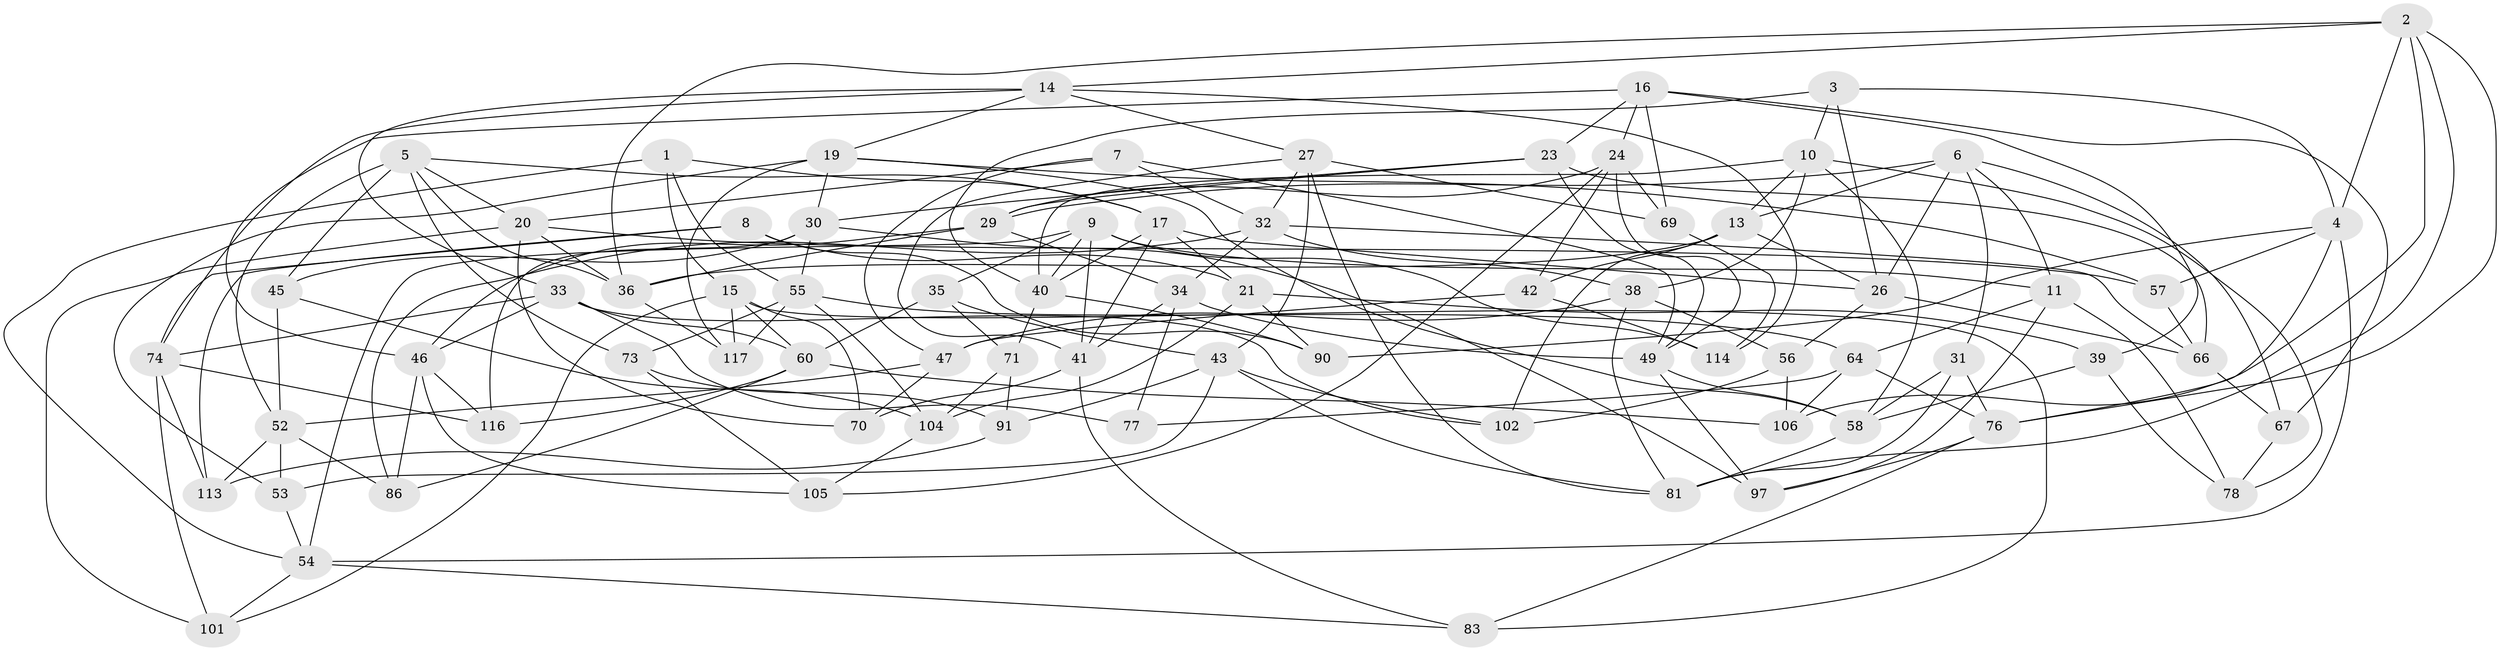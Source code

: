 // Generated by graph-tools (version 1.1) at 2025/52/02/27/25 19:52:31]
// undirected, 75 vertices, 188 edges
graph export_dot {
graph [start="1"]
  node [color=gray90,style=filled];
  1;
  2 [super="+12"];
  3;
  4 [super="+59"];
  5 [super="+37"];
  6 [super="+79"];
  7;
  8;
  9 [super="+96"];
  10 [super="+107"];
  11 [super="+50"];
  13 [super="+18"];
  14 [super="+22"];
  15 [super="+94"];
  16 [super="+62"];
  17 [super="+28"];
  19 [super="+80"];
  20 [super="+103"];
  21 [super="+110"];
  23 [super="+63"];
  24 [super="+25"];
  26 [super="+44"];
  27 [super="+108"];
  29 [super="+84"];
  30 [super="+92"];
  31;
  32 [super="+51"];
  33 [super="+112"];
  34 [super="+95"];
  35;
  36 [super="+87"];
  38 [super="+85"];
  39;
  40 [super="+82"];
  41 [super="+89"];
  42;
  43 [super="+65"];
  45;
  46 [super="+75"];
  47 [super="+48"];
  49 [super="+99"];
  52 [super="+111"];
  53;
  54 [super="+98"];
  55 [super="+68"];
  56;
  57;
  58 [super="+109"];
  60 [super="+61"];
  64 [super="+72"];
  66 [super="+118"];
  67;
  69;
  70;
  71;
  73;
  74 [super="+100"];
  76 [super="+93"];
  77;
  78;
  81 [super="+88"];
  83;
  86;
  90;
  91;
  97;
  101;
  102;
  104 [super="+115"];
  105;
  106;
  113;
  114;
  116;
  117;
  1 -- 15;
  1 -- 55;
  1 -- 54;
  1 -- 17;
  2 -- 36;
  2 -- 106;
  2 -- 4;
  2 -- 81;
  2 -- 76;
  2 -- 14;
  3 -- 4;
  3 -- 10;
  3 -- 40;
  3 -- 26;
  4 -- 90;
  4 -- 57;
  4 -- 76;
  4 -- 54;
  5 -- 20;
  5 -- 45;
  5 -- 52;
  5 -- 73;
  5 -- 17;
  5 -- 36;
  6 -- 67;
  6 -- 26;
  6 -- 31;
  6 -- 29;
  6 -- 11;
  6 -- 13;
  7 -- 49;
  7 -- 32;
  7 -- 20;
  7 -- 47;
  8 -- 113;
  8 -- 90;
  8 -- 74;
  8 -- 21;
  9 -- 114;
  9 -- 54;
  9 -- 35;
  9 -- 40;
  9 -- 41;
  9 -- 11;
  10 -- 40;
  10 -- 38;
  10 -- 58;
  10 -- 13;
  10 -- 78;
  11 -- 78;
  11 -- 64 [weight=2];
  11 -- 97;
  13 -- 42;
  13 -- 26;
  13 -- 102;
  13 -- 36;
  14 -- 74;
  14 -- 27;
  14 -- 114;
  14 -- 33;
  14 -- 19;
  15 -- 117;
  15 -- 60;
  15 -- 83;
  15 -- 101;
  15 -- 70;
  16 -- 46;
  16 -- 69;
  16 -- 23;
  16 -- 24;
  16 -- 67;
  16 -- 39;
  17 -- 21;
  17 -- 40;
  17 -- 26;
  17 -- 41;
  19 -- 117;
  19 -- 30;
  19 -- 57;
  19 -- 58;
  19 -- 53;
  20 -- 57;
  20 -- 36;
  20 -- 101;
  20 -- 70;
  21 -- 39;
  21 -- 90;
  21 -- 104 [weight=2];
  23 -- 66 [weight=2];
  23 -- 49;
  23 -- 29;
  23 -- 30;
  24 -- 42;
  24 -- 49;
  24 -- 105;
  24 -- 29;
  24 -- 69;
  26 -- 56;
  26 -- 66;
  27 -- 69;
  27 -- 43;
  27 -- 32;
  27 -- 41;
  27 -- 81;
  29 -- 34;
  29 -- 46;
  29 -- 36;
  30 -- 116;
  30 -- 45;
  30 -- 55;
  30 -- 97;
  31 -- 76;
  31 -- 58;
  31 -- 81;
  32 -- 86;
  32 -- 66;
  32 -- 34;
  32 -- 38;
  33 -- 102;
  33 -- 77;
  33 -- 74;
  33 -- 60;
  33 -- 46;
  34 -- 77 [weight=2];
  34 -- 41;
  34 -- 49;
  35 -- 71;
  35 -- 60;
  35 -- 43;
  36 -- 117;
  38 -- 47 [weight=2];
  38 -- 56;
  38 -- 81;
  39 -- 78;
  39 -- 58;
  40 -- 90;
  40 -- 71;
  41 -- 83;
  41 -- 70;
  42 -- 114;
  42 -- 47;
  43 -- 102;
  43 -- 91;
  43 -- 81;
  43 -- 53;
  45 -- 52;
  45 -- 104;
  46 -- 105;
  46 -- 116;
  46 -- 86;
  47 -- 70;
  47 -- 52;
  49 -- 97;
  49 -- 58;
  52 -- 53;
  52 -- 86;
  52 -- 113;
  53 -- 54;
  54 -- 83;
  54 -- 101;
  55 -- 117;
  55 -- 104;
  55 -- 64;
  55 -- 73;
  56 -- 106;
  56 -- 102;
  57 -- 66;
  58 -- 81;
  60 -- 106;
  60 -- 116;
  60 -- 86;
  64 -- 77;
  64 -- 106;
  64 -- 76;
  66 -- 67;
  67 -- 78;
  69 -- 114;
  71 -- 91;
  71 -- 104;
  73 -- 91;
  73 -- 105;
  74 -- 116;
  74 -- 113;
  74 -- 101;
  76 -- 97;
  76 -- 83;
  91 -- 113;
  104 -- 105;
}
